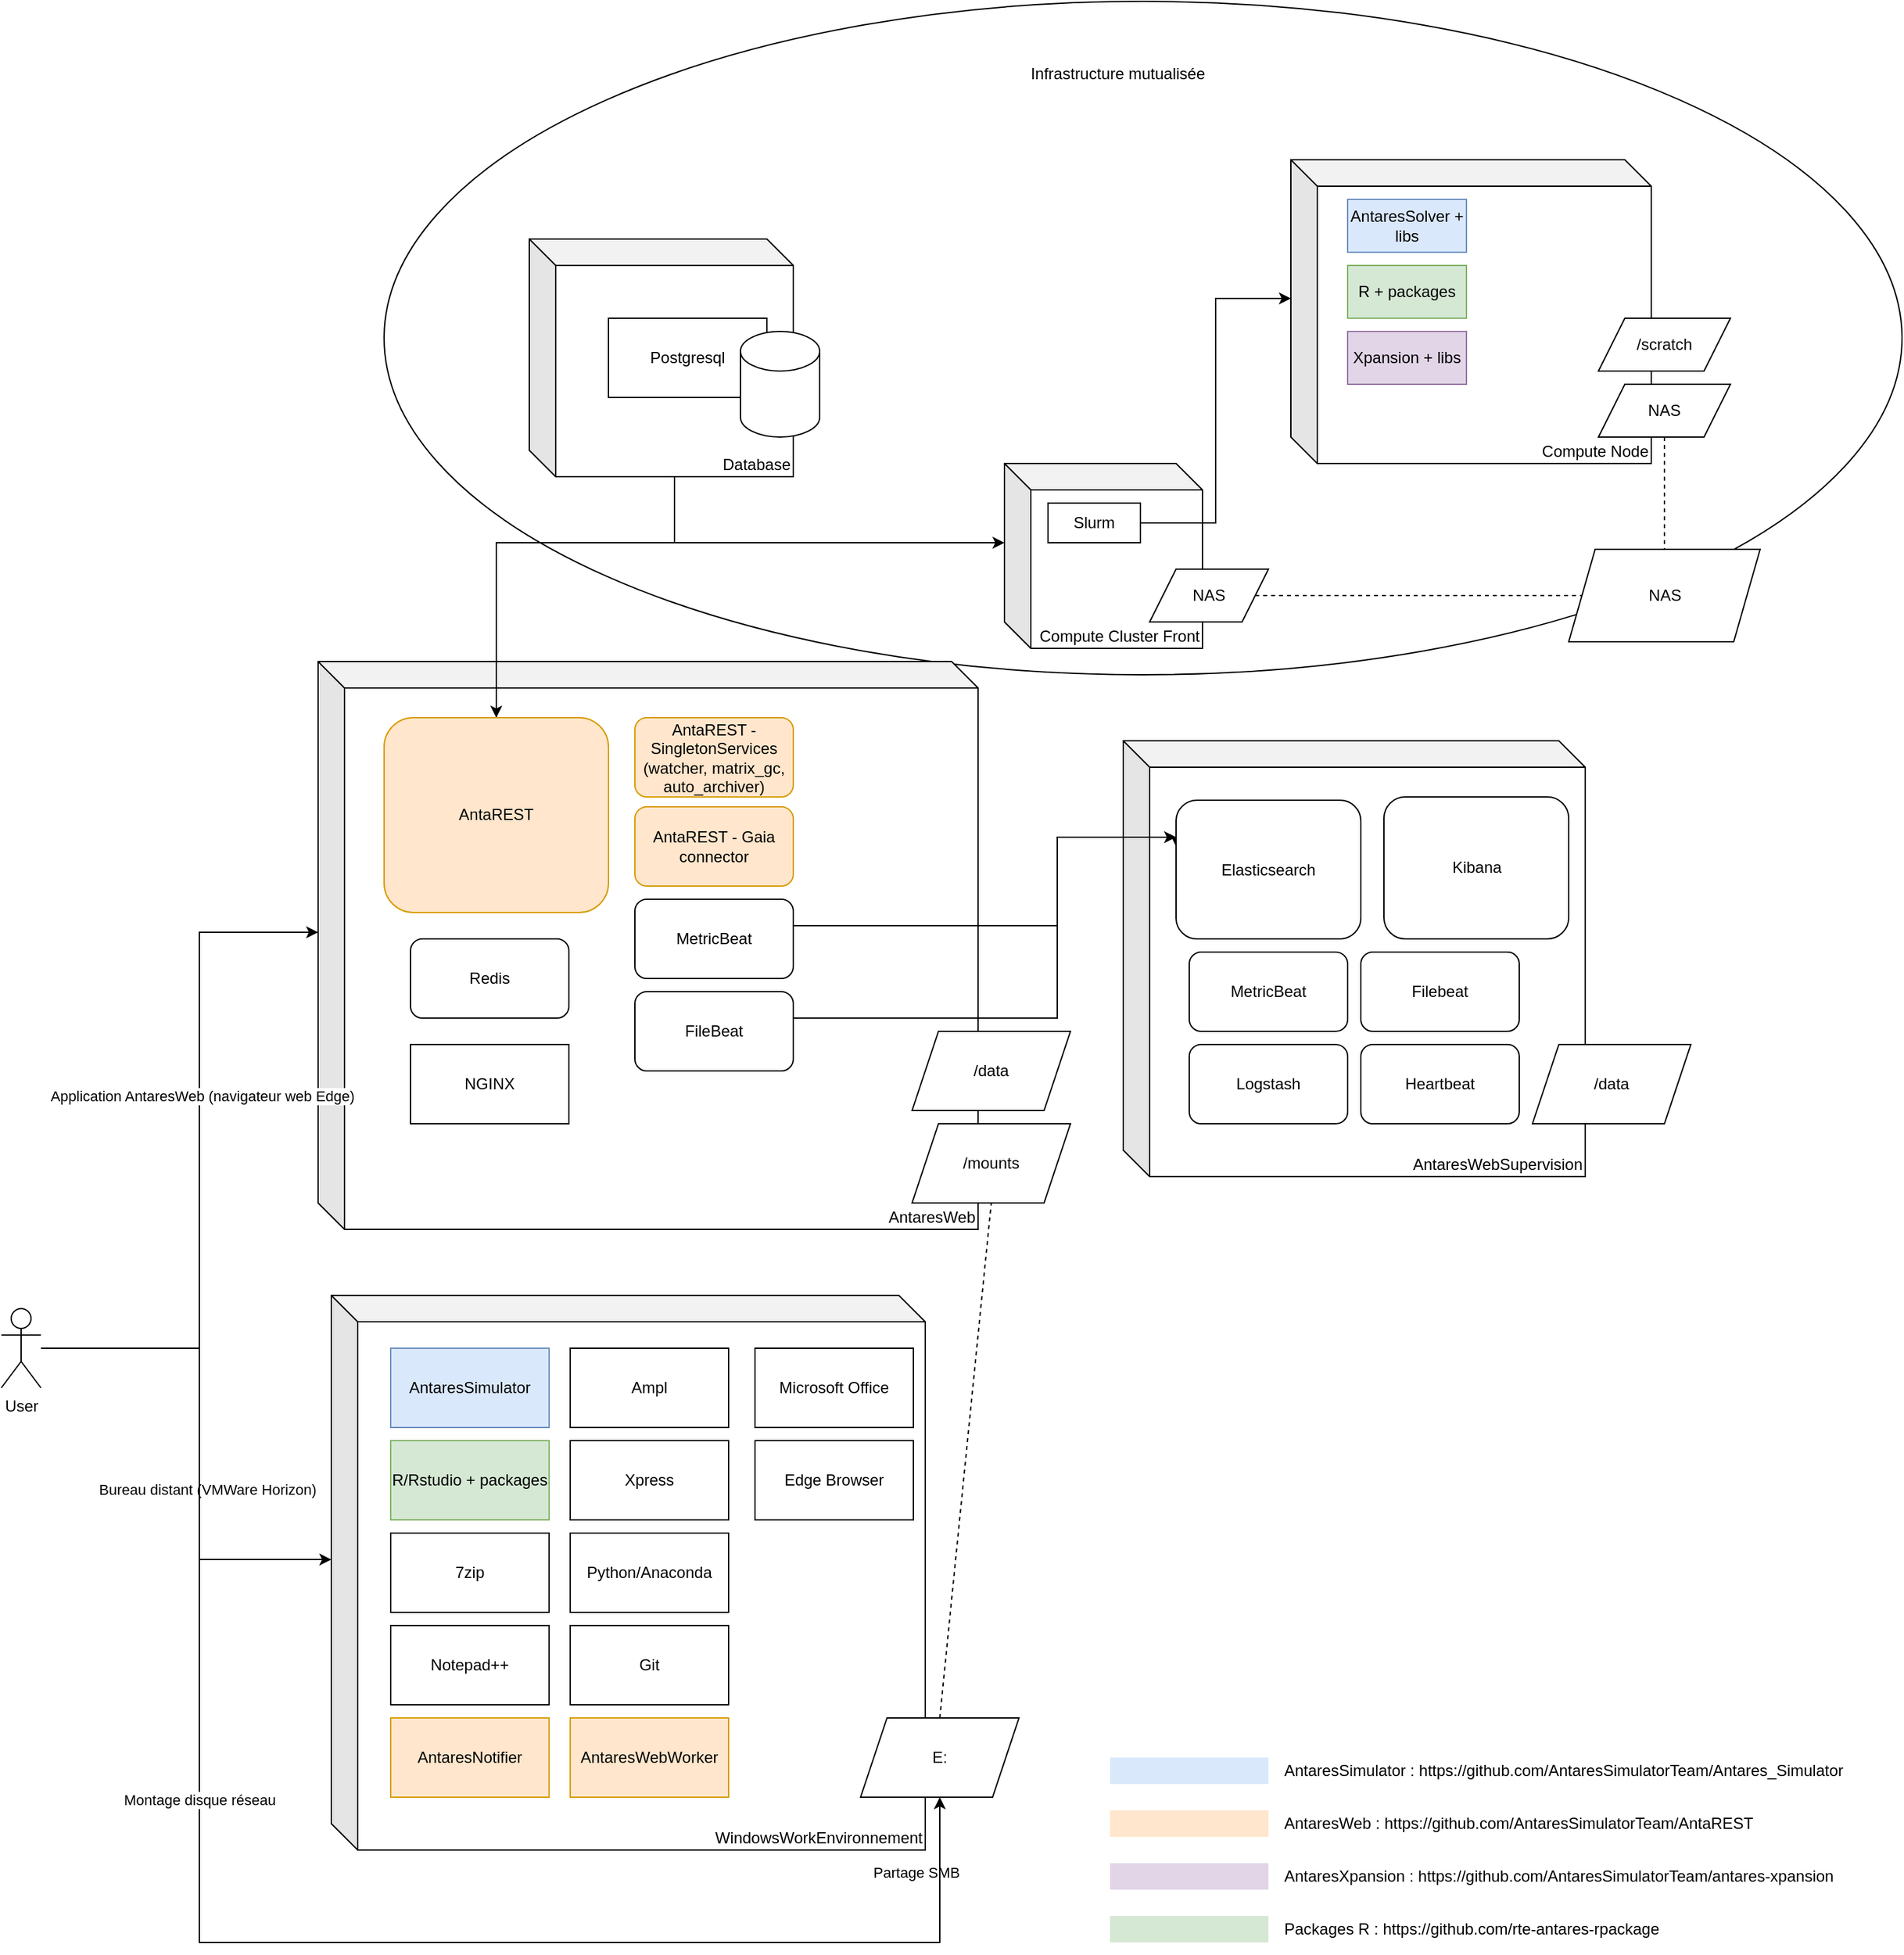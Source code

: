 <mxfile version="14.5.1" type="device"><diagram id="ZBNYADHVwPlPBjiSwba8" name="Page-1"><mxGraphModel dx="3782" dy="3124" grid="1" gridSize="10" guides="1" tooltips="1" connect="1" arrows="1" fold="1" page="1" pageScale="1" pageWidth="827" pageHeight="1169" math="0" shadow="0"><root><mxCell id="0"/><mxCell id="1" parent="0"/><mxCell id="EzkpJRSw3DPk_mtX-eJ9-96" value="" style="ellipse;whiteSpace=wrap;html=1;rounded=0;align=right;" vertex="1" parent="1"><mxGeometry x="140" y="-90" width="1150" height="510" as="geometry"/></mxCell><mxCell id="EzkpJRSw3DPk_mtX-eJ9-93" value="Database" style="shape=cube;whiteSpace=wrap;html=1;boundedLbl=1;backgroundOutline=1;darkOpacity=0.05;darkOpacity2=0.1;rounded=0;align=right;verticalAlign=bottom;" vertex="1" parent="1"><mxGeometry x="250" y="90" width="200" height="180" as="geometry"/></mxCell><mxCell id="EzkpJRSw3DPk_mtX-eJ9-48" value="AntaresWebSupervision" style="shape=cube;whiteSpace=wrap;html=1;boundedLbl=1;backgroundOutline=1;darkOpacity=0.05;darkOpacity2=0.1;align=right;verticalAlign=bottom;" vertex="1" parent="1"><mxGeometry x="700" y="470" width="350" height="330" as="geometry"/></mxCell><mxCell id="EzkpJRSw3DPk_mtX-eJ9-3" value="AntaresWeb" style="shape=cube;whiteSpace=wrap;html=1;boundedLbl=1;backgroundOutline=1;darkOpacity=0.05;darkOpacity2=0.1;align=right;verticalAlign=bottom;" vertex="1" parent="1"><mxGeometry x="90" y="410" width="500" height="430" as="geometry"/></mxCell><mxCell id="EzkpJRSw3DPk_mtX-eJ9-4" value="Compute Cluster Front" style="shape=cube;whiteSpace=wrap;html=1;boundedLbl=1;backgroundOutline=1;darkOpacity=0.05;darkOpacity2=0.1;verticalAlign=bottom;align=right;" vertex="1" parent="1"><mxGeometry x="610" y="260" width="150" height="140" as="geometry"/></mxCell><mxCell id="EzkpJRSw3DPk_mtX-eJ9-5" value="Compute Node" style="shape=cube;whiteSpace=wrap;html=1;boundedLbl=1;backgroundOutline=1;darkOpacity=0.05;darkOpacity2=0.1;align=right;verticalAlign=bottom;" vertex="1" parent="1"><mxGeometry x="827" y="30" width="273" height="230" as="geometry"/></mxCell><mxCell id="EzkpJRSw3DPk_mtX-eJ9-91" style="edgeStyle=orthogonalEdgeStyle;rounded=0;orthogonalLoop=1;jettySize=auto;html=1;entryX=0;entryY=0;entryDx=0;entryDy=105.0;entryPerimeter=0;" edge="1" parent="1" source="EzkpJRSw3DPk_mtX-eJ9-19" target="EzkpJRSw3DPk_mtX-eJ9-5"><mxGeometry relative="1" as="geometry"/></mxCell><mxCell id="EzkpJRSw3DPk_mtX-eJ9-19" value="Slurm" style="rounded=0;whiteSpace=wrap;html=1;" vertex="1" parent="1"><mxGeometry x="643" y="290" width="70" height="30" as="geometry"/></mxCell><mxCell id="EzkpJRSw3DPk_mtX-eJ9-21" value="Redis" style="rounded=1;whiteSpace=wrap;html=1;align=center;" vertex="1" parent="1"><mxGeometry x="160" y="620" width="120" height="60" as="geometry"/></mxCell><mxCell id="EzkpJRSw3DPk_mtX-eJ9-59" style="edgeStyle=orthogonalEdgeStyle;rounded=0;orthogonalLoop=1;jettySize=auto;html=1;exitX=0.5;exitY=0;exitDx=0;exitDy=0;entryX=0;entryY=0;entryDx=0;entryDy=60;entryPerimeter=0;" edge="1" parent="1" source="EzkpJRSw3DPk_mtX-eJ9-22" target="EzkpJRSw3DPk_mtX-eJ9-4"><mxGeometry relative="1" as="geometry"/></mxCell><mxCell id="EzkpJRSw3DPk_mtX-eJ9-95" style="edgeStyle=orthogonalEdgeStyle;rounded=0;orthogonalLoop=1;jettySize=auto;html=1;exitX=0.5;exitY=0;exitDx=0;exitDy=0;entryX=0;entryY=0;entryDx=110;entryDy=180;entryPerimeter=0;startArrow=classic;startFill=1;endArrow=none;endFill=0;" edge="1" parent="1" source="EzkpJRSw3DPk_mtX-eJ9-22" target="EzkpJRSw3DPk_mtX-eJ9-93"><mxGeometry relative="1" as="geometry"><Array as="points"><mxPoint x="225" y="320"/><mxPoint x="360" y="320"/></Array></mxGeometry></mxCell><mxCell id="EzkpJRSw3DPk_mtX-eJ9-22" value="AntaREST" style="rounded=1;whiteSpace=wrap;html=1;align=center;fillColor=#ffe6cc;strokeColor=#d79b00;" vertex="1" parent="1"><mxGeometry x="140" y="452.5" width="170" height="147.5" as="geometry"/></mxCell><mxCell id="EzkpJRSw3DPk_mtX-eJ9-23" value="AntaREST - SingletonServices (watcher, matrix_gc, auto_archiver)" style="rounded=1;whiteSpace=wrap;html=1;align=center;fillColor=#ffe6cc;strokeColor=#d79b00;" vertex="1" parent="1"><mxGeometry x="330" y="452.5" width="120" height="60" as="geometry"/></mxCell><mxCell id="EzkpJRSw3DPk_mtX-eJ9-36" value="NAS" style="shape=parallelogram;perimeter=parallelogramPerimeter;whiteSpace=wrap;html=1;fixedSize=1;rounded=0;align=center;" vertex="1" parent="1"><mxGeometry x="1037.5" y="325" width="145" height="70" as="geometry"/></mxCell><mxCell id="EzkpJRSw3DPk_mtX-eJ9-37" value="/scratch" style="shape=parallelogram;perimeter=parallelogramPerimeter;whiteSpace=wrap;html=1;fixedSize=1;rounded=0;align=center;" vertex="1" parent="1"><mxGeometry x="1060" y="150" width="100" height="40" as="geometry"/></mxCell><mxCell id="EzkpJRSw3DPk_mtX-eJ9-40" value="/data" style="shape=parallelogram;perimeter=parallelogramPerimeter;whiteSpace=wrap;html=1;fixedSize=1;rounded=0;align=center;" vertex="1" parent="1"><mxGeometry x="540" y="690" width="120" height="60" as="geometry"/></mxCell><mxCell id="EzkpJRSw3DPk_mtX-eJ9-41" value="AntaresSolver + libs" style="rounded=0;whiteSpace=wrap;html=1;align=center;fillColor=#dae8fc;strokeColor=#6c8ebf;" vertex="1" parent="1"><mxGeometry x="870" y="60" width="90" height="40" as="geometry"/></mxCell><mxCell id="EzkpJRSw3DPk_mtX-eJ9-42" value="R + packages" style="rounded=0;whiteSpace=wrap;html=1;align=center;fillColor=#d5e8d4;strokeColor=#82b366;" vertex="1" parent="1"><mxGeometry x="870" y="110" width="90" height="40" as="geometry"/></mxCell><mxCell id="EzkpJRSw3DPk_mtX-eJ9-44" value="Xpansion + libs" style="rounded=0;whiteSpace=wrap;html=1;align=center;fillColor=#e1d5e7;strokeColor=#9673a6;" vertex="1" parent="1"><mxGeometry x="870" y="160" width="90" height="40" as="geometry"/></mxCell><mxCell id="EzkpJRSw3DPk_mtX-eJ9-45" value="AntaREST - Gaia connector" style="rounded=1;whiteSpace=wrap;html=1;align=center;fillColor=#ffe6cc;strokeColor=#d79b00;" vertex="1" parent="1"><mxGeometry x="330" y="520" width="120" height="60" as="geometry"/></mxCell><mxCell id="EzkpJRSw3DPk_mtX-eJ9-58" style="edgeStyle=orthogonalEdgeStyle;rounded=0;orthogonalLoop=1;jettySize=auto;html=1;exitX=1;exitY=0.5;exitDx=0;exitDy=0;" edge="1" parent="1" source="EzkpJRSw3DPk_mtX-eJ9-46" target="EzkpJRSw3DPk_mtX-eJ9-51"><mxGeometry relative="1" as="geometry"><Array as="points"><mxPoint x="650" y="610"/><mxPoint x="650" y="543"/></Array></mxGeometry></mxCell><mxCell id="EzkpJRSw3DPk_mtX-eJ9-46" value="MetricBeat" style="rounded=1;whiteSpace=wrap;html=1;align=center;" vertex="1" parent="1"><mxGeometry x="330" y="590" width="120" height="60" as="geometry"/></mxCell><mxCell id="EzkpJRSw3DPk_mtX-eJ9-57" style="edgeStyle=orthogonalEdgeStyle;rounded=0;orthogonalLoop=1;jettySize=auto;html=1;" edge="1" parent="1" source="EzkpJRSw3DPk_mtX-eJ9-47"><mxGeometry relative="1" as="geometry"><mxPoint x="740" y="550" as="targetPoint"/><Array as="points"><mxPoint x="650" y="680"/><mxPoint x="650" y="543"/></Array></mxGeometry></mxCell><mxCell id="EzkpJRSw3DPk_mtX-eJ9-47" value="FileBeat" style="rounded=1;whiteSpace=wrap;html=1;align=center;" vertex="1" parent="1"><mxGeometry x="330" y="660" width="120" height="60" as="geometry"/></mxCell><mxCell id="EzkpJRSw3DPk_mtX-eJ9-49" value="NGINX" style="rounded=0;whiteSpace=wrap;html=1;align=center;" vertex="1" parent="1"><mxGeometry x="160" y="700" width="120" height="60" as="geometry"/></mxCell><mxCell id="EzkpJRSw3DPk_mtX-eJ9-50" value="MetricBeat" style="rounded=1;whiteSpace=wrap;html=1;align=center;" vertex="1" parent="1"><mxGeometry x="750" y="630" width="120" height="60" as="geometry"/></mxCell><mxCell id="EzkpJRSw3DPk_mtX-eJ9-51" value="Elasticsearch" style="rounded=1;whiteSpace=wrap;html=1;align=center;" vertex="1" parent="1"><mxGeometry x="740" y="515" width="140" height="105" as="geometry"/></mxCell><mxCell id="EzkpJRSw3DPk_mtX-eJ9-52" value="Kibana" style="rounded=1;whiteSpace=wrap;html=1;align=center;" vertex="1" parent="1"><mxGeometry x="897.5" y="512.5" width="140" height="107.5" as="geometry"/></mxCell><mxCell id="EzkpJRSw3DPk_mtX-eJ9-53" value="Logstash" style="rounded=1;whiteSpace=wrap;html=1;align=center;" vertex="1" parent="1"><mxGeometry x="750" y="700" width="120" height="60" as="geometry"/></mxCell><mxCell id="EzkpJRSw3DPk_mtX-eJ9-54" value="Filebeat" style="rounded=1;whiteSpace=wrap;html=1;align=center;" vertex="1" parent="1"><mxGeometry x="880" y="630" width="120" height="60" as="geometry"/></mxCell><mxCell id="EzkpJRSw3DPk_mtX-eJ9-55" value="Heartbeat" style="rounded=1;whiteSpace=wrap;html=1;align=center;" vertex="1" parent="1"><mxGeometry x="880" y="700" width="120" height="60" as="geometry"/></mxCell><mxCell id="EzkpJRSw3DPk_mtX-eJ9-56" value="/data" style="shape=parallelogram;perimeter=parallelogramPerimeter;whiteSpace=wrap;html=1;fixedSize=1;rounded=0;align=center;" vertex="1" parent="1"><mxGeometry x="1010" y="700" width="120" height="60" as="geometry"/></mxCell><mxCell id="EzkpJRSw3DPk_mtX-eJ9-60" value="WindowsWorkEnvironnement" style="shape=cube;whiteSpace=wrap;html=1;boundedLbl=1;backgroundOutline=1;darkOpacity=0.05;darkOpacity2=0.1;rounded=0;align=right;verticalAlign=bottom;" vertex="1" parent="1"><mxGeometry x="100" y="890" width="450" height="420" as="geometry"/></mxCell><mxCell id="EzkpJRSw3DPk_mtX-eJ9-61" value="AntaresSimulator" style="rounded=0;whiteSpace=wrap;html=1;align=center;fillColor=#dae8fc;strokeColor=#6c8ebf;" vertex="1" parent="1"><mxGeometry x="145" y="930" width="120" height="60" as="geometry"/></mxCell><mxCell id="EzkpJRSw3DPk_mtX-eJ9-62" value="R/Rstudio + packages" style="rounded=0;whiteSpace=wrap;html=1;align=center;fillColor=#d5e8d4;strokeColor=#82b366;" vertex="1" parent="1"><mxGeometry x="145" y="1000" width="120" height="60" as="geometry"/></mxCell><mxCell id="EzkpJRSw3DPk_mtX-eJ9-63" value="7zip" style="rounded=0;whiteSpace=wrap;html=1;align=center;" vertex="1" parent="1"><mxGeometry x="145" y="1070" width="120" height="60" as="geometry"/></mxCell><mxCell id="EzkpJRSw3DPk_mtX-eJ9-64" value="Notepad++" style="rounded=0;whiteSpace=wrap;html=1;align=center;" vertex="1" parent="1"><mxGeometry x="145" y="1140" width="120" height="60" as="geometry"/></mxCell><mxCell id="EzkpJRSw3DPk_mtX-eJ9-65" value="AntaresNotifier" style="rounded=0;whiteSpace=wrap;html=1;align=center;fillColor=#ffe6cc;strokeColor=#d79b00;" vertex="1" parent="1"><mxGeometry x="145" y="1210" width="120" height="60" as="geometry"/></mxCell><mxCell id="EzkpJRSw3DPk_mtX-eJ9-66" value="Ampl" style="rounded=0;whiteSpace=wrap;html=1;align=center;" vertex="1" parent="1"><mxGeometry x="281" y="930" width="120" height="60" as="geometry"/></mxCell><mxCell id="EzkpJRSw3DPk_mtX-eJ9-67" value="Xpress" style="rounded=0;whiteSpace=wrap;html=1;align=center;" vertex="1" parent="1"><mxGeometry x="281" y="1000" width="120" height="60" as="geometry"/></mxCell><mxCell id="EzkpJRSw3DPk_mtX-eJ9-68" value="Python/Anaconda" style="rounded=0;whiteSpace=wrap;html=1;align=center;" vertex="1" parent="1"><mxGeometry x="281" y="1070" width="120" height="60" as="geometry"/></mxCell><mxCell id="EzkpJRSw3DPk_mtX-eJ9-69" value="Git" style="rounded=0;whiteSpace=wrap;html=1;align=center;" vertex="1" parent="1"><mxGeometry x="281" y="1140" width="120" height="60" as="geometry"/></mxCell><mxCell id="EzkpJRSw3DPk_mtX-eJ9-70" value="AntaresWebWorker" style="rounded=0;whiteSpace=wrap;html=1;align=center;fillColor=#ffe6cc;strokeColor=#d79b00;" vertex="1" parent="1"><mxGeometry x="281" y="1210" width="120" height="60" as="geometry"/></mxCell><mxCell id="EzkpJRSw3DPk_mtX-eJ9-71" value="Microsoft Office" style="rounded=0;whiteSpace=wrap;html=1;align=center;" vertex="1" parent="1"><mxGeometry x="421" y="930" width="120" height="60" as="geometry"/></mxCell><mxCell id="EzkpJRSw3DPk_mtX-eJ9-72" value="E:" style="shape=parallelogram;perimeter=parallelogramPerimeter;whiteSpace=wrap;html=1;fixedSize=1;rounded=0;align=center;" vertex="1" parent="1"><mxGeometry x="501" y="1210" width="120" height="60" as="geometry"/></mxCell><mxCell id="EzkpJRSw3DPk_mtX-eJ9-74" value="/mounts" style="shape=parallelogram;perimeter=parallelogramPerimeter;whiteSpace=wrap;html=1;fixedSize=1;rounded=0;align=center;" vertex="1" parent="1"><mxGeometry x="540" y="760" width="120" height="60" as="geometry"/></mxCell><mxCell id="EzkpJRSw3DPk_mtX-eJ9-76" value="" style="endArrow=none;dashed=1;html=1;entryX=0.5;entryY=1;entryDx=0;entryDy=0;exitX=0.5;exitY=0;exitDx=0;exitDy=0;" edge="1" parent="1" source="EzkpJRSw3DPk_mtX-eJ9-72" target="EzkpJRSw3DPk_mtX-eJ9-74"><mxGeometry width="50" height="50" relative="1" as="geometry"><mxPoint x="580" y="960" as="sourcePoint"/><mxPoint x="630" y="910" as="targetPoint"/></mxGeometry></mxCell><mxCell id="EzkpJRSw3DPk_mtX-eJ9-84" value="Partage SMB" style="edgeLabel;html=1;align=center;verticalAlign=middle;resizable=0;points=[];" vertex="1" connectable="0" parent="EzkpJRSw3DPk_mtX-eJ9-76"><mxGeometry x="-0.059" y="-4" relative="1" as="geometry"><mxPoint x="-40.37" y="300" as="offset"/></mxGeometry></mxCell><mxCell id="EzkpJRSw3DPk_mtX-eJ9-77" value="Edge Browser" style="rounded=0;whiteSpace=wrap;html=1;align=center;" vertex="1" parent="1"><mxGeometry x="421" y="1000" width="120" height="60" as="geometry"/></mxCell><mxCell id="EzkpJRSw3DPk_mtX-eJ9-80" style="edgeStyle=orthogonalEdgeStyle;rounded=0;orthogonalLoop=1;jettySize=auto;html=1;entryX=0;entryY=0;entryDx=0;entryDy=205;entryPerimeter=0;" edge="1" parent="1" target="EzkpJRSw3DPk_mtX-eJ9-3"><mxGeometry relative="1" as="geometry"><mxPoint x="-120" y="930" as="sourcePoint"/><Array as="points"><mxPoint x="-120" y="930"/><mxPoint y="930"/><mxPoint y="615"/></Array></mxGeometry></mxCell><mxCell id="EzkpJRSw3DPk_mtX-eJ9-82" value="Application AntaresWeb&amp;nbsp;(navigateur web Edge)" style="edgeLabel;html=1;align=center;verticalAlign=middle;resizable=0;points=[];" vertex="1" connectable="0" parent="EzkpJRSw3DPk_mtX-eJ9-80"><mxGeometry x="0.184" y="-2" relative="1" as="geometry"><mxPoint as="offset"/></mxGeometry></mxCell><mxCell id="EzkpJRSw3DPk_mtX-eJ9-81" style="edgeStyle=orthogonalEdgeStyle;rounded=0;orthogonalLoop=1;jettySize=auto;html=1;entryX=0;entryY=0;entryDx=0;entryDy=200;entryPerimeter=0;" edge="1" parent="1" source="EzkpJRSw3DPk_mtX-eJ9-78" target="EzkpJRSw3DPk_mtX-eJ9-60"><mxGeometry relative="1" as="geometry"><Array as="points"><mxPoint y="930"/><mxPoint y="1090"/></Array></mxGeometry></mxCell><mxCell id="EzkpJRSw3DPk_mtX-eJ9-83" value="Bureau distant (VMWare Horizon)" style="edgeLabel;html=1;align=center;verticalAlign=middle;resizable=0;points=[];" vertex="1" connectable="0" parent="EzkpJRSw3DPk_mtX-eJ9-81"><mxGeometry x="0.196" y="6" relative="1" as="geometry"><mxPoint as="offset"/></mxGeometry></mxCell><mxCell id="EzkpJRSw3DPk_mtX-eJ9-85" style="edgeStyle=orthogonalEdgeStyle;rounded=0;orthogonalLoop=1;jettySize=auto;html=1;entryX=0.5;entryY=1;entryDx=0;entryDy=0;" edge="1" parent="1" source="EzkpJRSw3DPk_mtX-eJ9-78" target="EzkpJRSw3DPk_mtX-eJ9-72"><mxGeometry relative="1" as="geometry"><Array as="points"><mxPoint y="930"/><mxPoint y="1380"/><mxPoint x="561" y="1380"/></Array></mxGeometry></mxCell><mxCell id="EzkpJRSw3DPk_mtX-eJ9-86" value="Montage disque réseau" style="edgeLabel;html=1;align=center;verticalAlign=middle;resizable=0;points=[];" vertex="1" connectable="0" parent="EzkpJRSw3DPk_mtX-eJ9-85"><mxGeometry x="-0.256" relative="1" as="geometry"><mxPoint as="offset"/></mxGeometry></mxCell><mxCell id="EzkpJRSw3DPk_mtX-eJ9-78" value="User" style="shape=umlActor;verticalLabelPosition=bottom;verticalAlign=top;html=1;outlineConnect=0;rounded=0;align=center;" vertex="1" parent="1"><mxGeometry x="-150" y="900" width="30" height="60" as="geometry"/></mxCell><mxCell id="EzkpJRSw3DPk_mtX-eJ9-87" value="NAS" style="shape=parallelogram;perimeter=parallelogramPerimeter;whiteSpace=wrap;html=1;fixedSize=1;rounded=0;align=center;" vertex="1" parent="1"><mxGeometry x="720" y="340" width="90" height="40" as="geometry"/></mxCell><mxCell id="EzkpJRSw3DPk_mtX-eJ9-88" value="NAS" style="shape=parallelogram;perimeter=parallelogramPerimeter;whiteSpace=wrap;html=1;fixedSize=1;rounded=0;align=center;" vertex="1" parent="1"><mxGeometry x="1060" y="200" width="100" height="40" as="geometry"/></mxCell><mxCell id="EzkpJRSw3DPk_mtX-eJ9-89" value="" style="endArrow=none;dashed=1;html=1;entryX=0;entryY=0.5;entryDx=0;entryDy=0;exitX=1;exitY=0.5;exitDx=0;exitDy=0;" edge="1" parent="1" source="EzkpJRSw3DPk_mtX-eJ9-87" target="EzkpJRSw3DPk_mtX-eJ9-36"><mxGeometry width="50" height="50" relative="1" as="geometry"><mxPoint x="600" y="510" as="sourcePoint"/><mxPoint x="650" y="460" as="targetPoint"/></mxGeometry></mxCell><mxCell id="EzkpJRSw3DPk_mtX-eJ9-90" value="" style="endArrow=none;dashed=1;html=1;entryX=0.5;entryY=0;entryDx=0;entryDy=0;exitX=0.5;exitY=1;exitDx=0;exitDy=0;" edge="1" parent="1" source="EzkpJRSw3DPk_mtX-eJ9-88" target="EzkpJRSw3DPk_mtX-eJ9-36"><mxGeometry width="50" height="50" relative="1" as="geometry"><mxPoint x="700" y="320" as="sourcePoint"/><mxPoint x="860" y="340" as="targetPoint"/></mxGeometry></mxCell><mxCell id="EzkpJRSw3DPk_mtX-eJ9-94" value="Postgresql" style="rounded=0;whiteSpace=wrap;html=1;align=center;" vertex="1" parent="1"><mxGeometry x="310" y="150" width="120" height="60" as="geometry"/></mxCell><mxCell id="EzkpJRSw3DPk_mtX-eJ9-92" value="" style="shape=cylinder3;whiteSpace=wrap;html=1;boundedLbl=1;backgroundOutline=1;size=15;rounded=0;align=right;" vertex="1" parent="1"><mxGeometry x="410" y="160" width="60" height="80" as="geometry"/></mxCell><mxCell id="EzkpJRSw3DPk_mtX-eJ9-97" value="Infrastructure mutualisée" style="text;html=1;strokeColor=none;fillColor=none;align=center;verticalAlign=middle;whiteSpace=wrap;rounded=0;" vertex="1" parent="1"><mxGeometry x="621" y="-70" width="150" height="70" as="geometry"/></mxCell><mxCell id="EzkpJRSw3DPk_mtX-eJ9-100" value="" style="rounded=0;whiteSpace=wrap;html=1;align=right;fillColor=#dae8fc;strokeColor=none;" vertex="1" parent="1"><mxGeometry x="690" y="1240" width="120" height="20" as="geometry"/></mxCell><mxCell id="EzkpJRSw3DPk_mtX-eJ9-102" value="" style="rounded=0;whiteSpace=wrap;html=1;align=right;fillColor=#ffe6cc;strokeColor=none;" vertex="1" parent="1"><mxGeometry x="690" y="1280" width="120" height="20" as="geometry"/></mxCell><mxCell id="EzkpJRSw3DPk_mtX-eJ9-103" value="" style="rounded=0;whiteSpace=wrap;html=1;align=right;fillColor=#e1d5e7;strokeColor=none;" vertex="1" parent="1"><mxGeometry x="690" y="1320" width="120" height="20" as="geometry"/></mxCell><mxCell id="EzkpJRSw3DPk_mtX-eJ9-104" value="AntaresSimulator :&amp;nbsp;https://github.com/AntaresSimulatorTeam/Antares_Simulator&amp;nbsp;" style="text;html=1;strokeColor=none;fillColor=none;align=left;verticalAlign=middle;whiteSpace=wrap;rounded=0;" vertex="1" parent="1"><mxGeometry x="820" y="1240" width="470" height="20" as="geometry"/></mxCell><mxCell id="EzkpJRSw3DPk_mtX-eJ9-106" value="AntaresWeb :&amp;nbsp;https://github.com/AntaresSimulatorTeam/AntaREST" style="text;html=1;strokeColor=none;fillColor=none;align=left;verticalAlign=middle;whiteSpace=wrap;rounded=0;" vertex="1" parent="1"><mxGeometry x="820" y="1280" width="470" height="20" as="geometry"/></mxCell><mxCell id="EzkpJRSw3DPk_mtX-eJ9-107" value="AntaresXpansion :&amp;nbsp;https://github.com/AntaresSimulatorTeam/antares-xpansion" style="text;html=1;strokeColor=none;fillColor=none;align=left;verticalAlign=middle;whiteSpace=wrap;rounded=0;" vertex="1" parent="1"><mxGeometry x="820" y="1320" width="470" height="20" as="geometry"/></mxCell><mxCell id="EzkpJRSw3DPk_mtX-eJ9-108" value="" style="rounded=0;whiteSpace=wrap;html=1;align=right;fillColor=#d5e8d4;strokeColor=none;" vertex="1" parent="1"><mxGeometry x="690" y="1360" width="120" height="20" as="geometry"/></mxCell><mxCell id="EzkpJRSw3DPk_mtX-eJ9-109" value="Packages R :&amp;nbsp;https://github.com/rte-antares-rpackage" style="text;html=1;strokeColor=none;fillColor=none;align=left;verticalAlign=middle;whiteSpace=wrap;rounded=0;" vertex="1" parent="1"><mxGeometry x="820" y="1360" width="470" height="20" as="geometry"/></mxCell></root></mxGraphModel></diagram></mxfile>